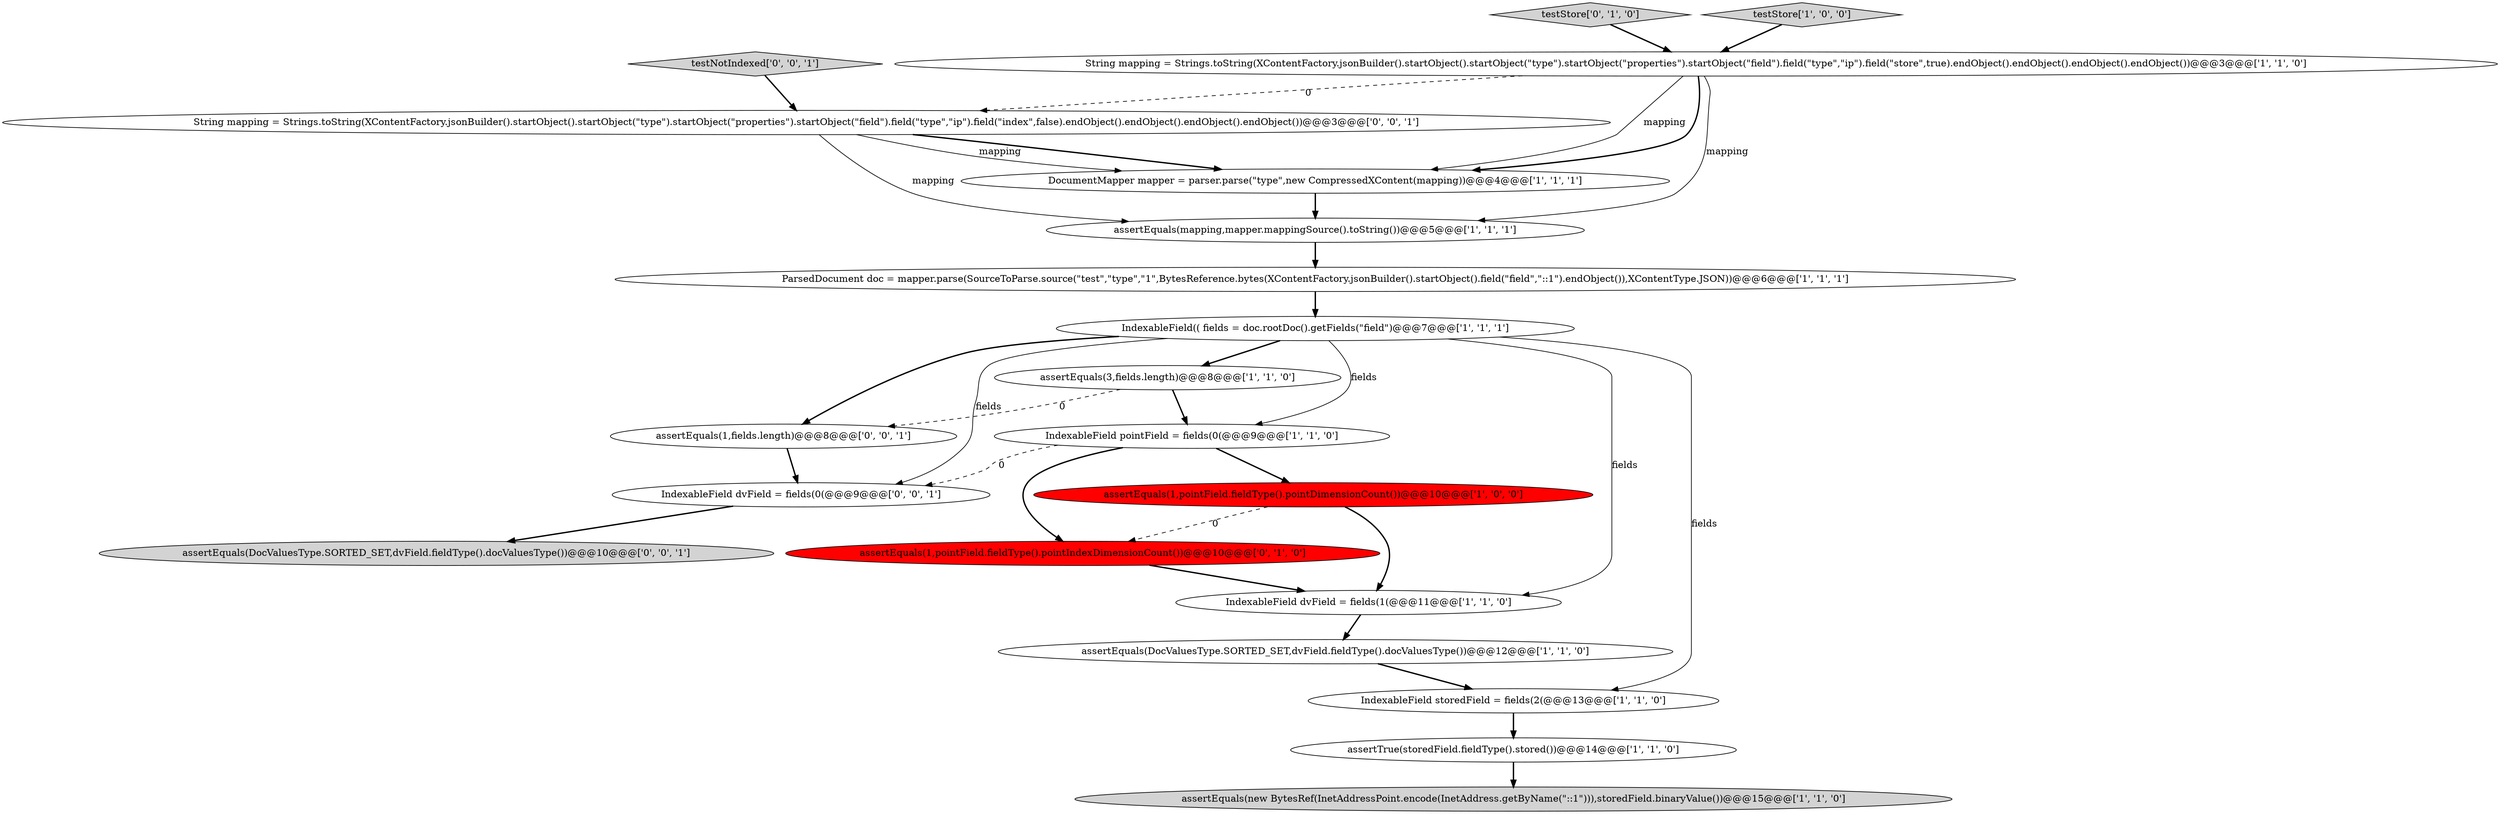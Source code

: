 digraph {
5 [style = filled, label = "IndexableField(( fields = doc.rootDoc().getFields(\"field\")@@@7@@@['1', '1', '1']", fillcolor = white, shape = ellipse image = "AAA0AAABBB1BBB"];
18 [style = filled, label = "IndexableField dvField = fields(0(@@@9@@@['0', '0', '1']", fillcolor = white, shape = ellipse image = "AAA0AAABBB3BBB"];
9 [style = filled, label = "IndexableField storedField = fields(2(@@@13@@@['1', '1', '0']", fillcolor = white, shape = ellipse image = "AAA0AAABBB1BBB"];
7 [style = filled, label = "assertEquals(mapping,mapper.mappingSource().toString())@@@5@@@['1', '1', '1']", fillcolor = white, shape = ellipse image = "AAA0AAABBB1BBB"];
0 [style = filled, label = "assertEquals(3,fields.length)@@@8@@@['1', '1', '0']", fillcolor = white, shape = ellipse image = "AAA0AAABBB1BBB"];
13 [style = filled, label = "DocumentMapper mapper = parser.parse(\"type\",new CompressedXContent(mapping))@@@4@@@['1', '1', '1']", fillcolor = white, shape = ellipse image = "AAA0AAABBB1BBB"];
1 [style = filled, label = "assertTrue(storedField.fieldType().stored())@@@14@@@['1', '1', '0']", fillcolor = white, shape = ellipse image = "AAA0AAABBB1BBB"];
16 [style = filled, label = "String mapping = Strings.toString(XContentFactory.jsonBuilder().startObject().startObject(\"type\").startObject(\"properties\").startObject(\"field\").field(\"type\",\"ip\").field(\"index\",false).endObject().endObject().endObject().endObject())@@@3@@@['0', '0', '1']", fillcolor = white, shape = ellipse image = "AAA0AAABBB3BBB"];
14 [style = filled, label = "testStore['0', '1', '0']", fillcolor = lightgray, shape = diamond image = "AAA0AAABBB2BBB"];
10 [style = filled, label = "assertEquals(DocValuesType.SORTED_SET,dvField.fieldType().docValuesType())@@@12@@@['1', '1', '0']", fillcolor = white, shape = ellipse image = "AAA0AAABBB1BBB"];
19 [style = filled, label = "assertEquals(DocValuesType.SORTED_SET,dvField.fieldType().docValuesType())@@@10@@@['0', '0', '1']", fillcolor = lightgray, shape = ellipse image = "AAA0AAABBB3BBB"];
4 [style = filled, label = "ParsedDocument doc = mapper.parse(SourceToParse.source(\"test\",\"type\",\"1\",BytesReference.bytes(XContentFactory.jsonBuilder().startObject().field(\"field\",\"::1\").endObject()),XContentType.JSON))@@@6@@@['1', '1', '1']", fillcolor = white, shape = ellipse image = "AAA0AAABBB1BBB"];
11 [style = filled, label = "assertEquals(1,pointField.fieldType().pointDimensionCount())@@@10@@@['1', '0', '0']", fillcolor = red, shape = ellipse image = "AAA1AAABBB1BBB"];
15 [style = filled, label = "assertEquals(1,pointField.fieldType().pointIndexDimensionCount())@@@10@@@['0', '1', '0']", fillcolor = red, shape = ellipse image = "AAA1AAABBB2BBB"];
2 [style = filled, label = "IndexableField dvField = fields(1(@@@11@@@['1', '1', '0']", fillcolor = white, shape = ellipse image = "AAA0AAABBB1BBB"];
20 [style = filled, label = "testNotIndexed['0', '0', '1']", fillcolor = lightgray, shape = diamond image = "AAA0AAABBB3BBB"];
17 [style = filled, label = "assertEquals(1,fields.length)@@@8@@@['0', '0', '1']", fillcolor = white, shape = ellipse image = "AAA0AAABBB3BBB"];
8 [style = filled, label = "IndexableField pointField = fields(0(@@@9@@@['1', '1', '0']", fillcolor = white, shape = ellipse image = "AAA0AAABBB1BBB"];
6 [style = filled, label = "testStore['1', '0', '0']", fillcolor = lightgray, shape = diamond image = "AAA0AAABBB1BBB"];
12 [style = filled, label = "String mapping = Strings.toString(XContentFactory.jsonBuilder().startObject().startObject(\"type\").startObject(\"properties\").startObject(\"field\").field(\"type\",\"ip\").field(\"store\",true).endObject().endObject().endObject().endObject())@@@3@@@['1', '1', '0']", fillcolor = white, shape = ellipse image = "AAA0AAABBB1BBB"];
3 [style = filled, label = "assertEquals(new BytesRef(InetAddressPoint.encode(InetAddress.getByName(\"::1\"))),storedField.binaryValue())@@@15@@@['1', '1', '0']", fillcolor = lightgray, shape = ellipse image = "AAA0AAABBB1BBB"];
16->7 [style = solid, label="mapping"];
15->2 [style = bold, label=""];
16->13 [style = bold, label=""];
8->15 [style = bold, label=""];
12->16 [style = dashed, label="0"];
11->15 [style = dashed, label="0"];
5->18 [style = solid, label="fields"];
12->7 [style = solid, label="mapping"];
1->3 [style = bold, label=""];
18->19 [style = bold, label=""];
7->4 [style = bold, label=""];
2->10 [style = bold, label=""];
5->17 [style = bold, label=""];
5->9 [style = solid, label="fields"];
0->17 [style = dashed, label="0"];
12->13 [style = solid, label="mapping"];
11->2 [style = bold, label=""];
12->13 [style = bold, label=""];
5->8 [style = solid, label="fields"];
20->16 [style = bold, label=""];
5->0 [style = bold, label=""];
13->7 [style = bold, label=""];
14->12 [style = bold, label=""];
16->13 [style = solid, label="mapping"];
0->8 [style = bold, label=""];
8->18 [style = dashed, label="0"];
10->9 [style = bold, label=""];
9->1 [style = bold, label=""];
8->11 [style = bold, label=""];
5->2 [style = solid, label="fields"];
4->5 [style = bold, label=""];
17->18 [style = bold, label=""];
6->12 [style = bold, label=""];
}
